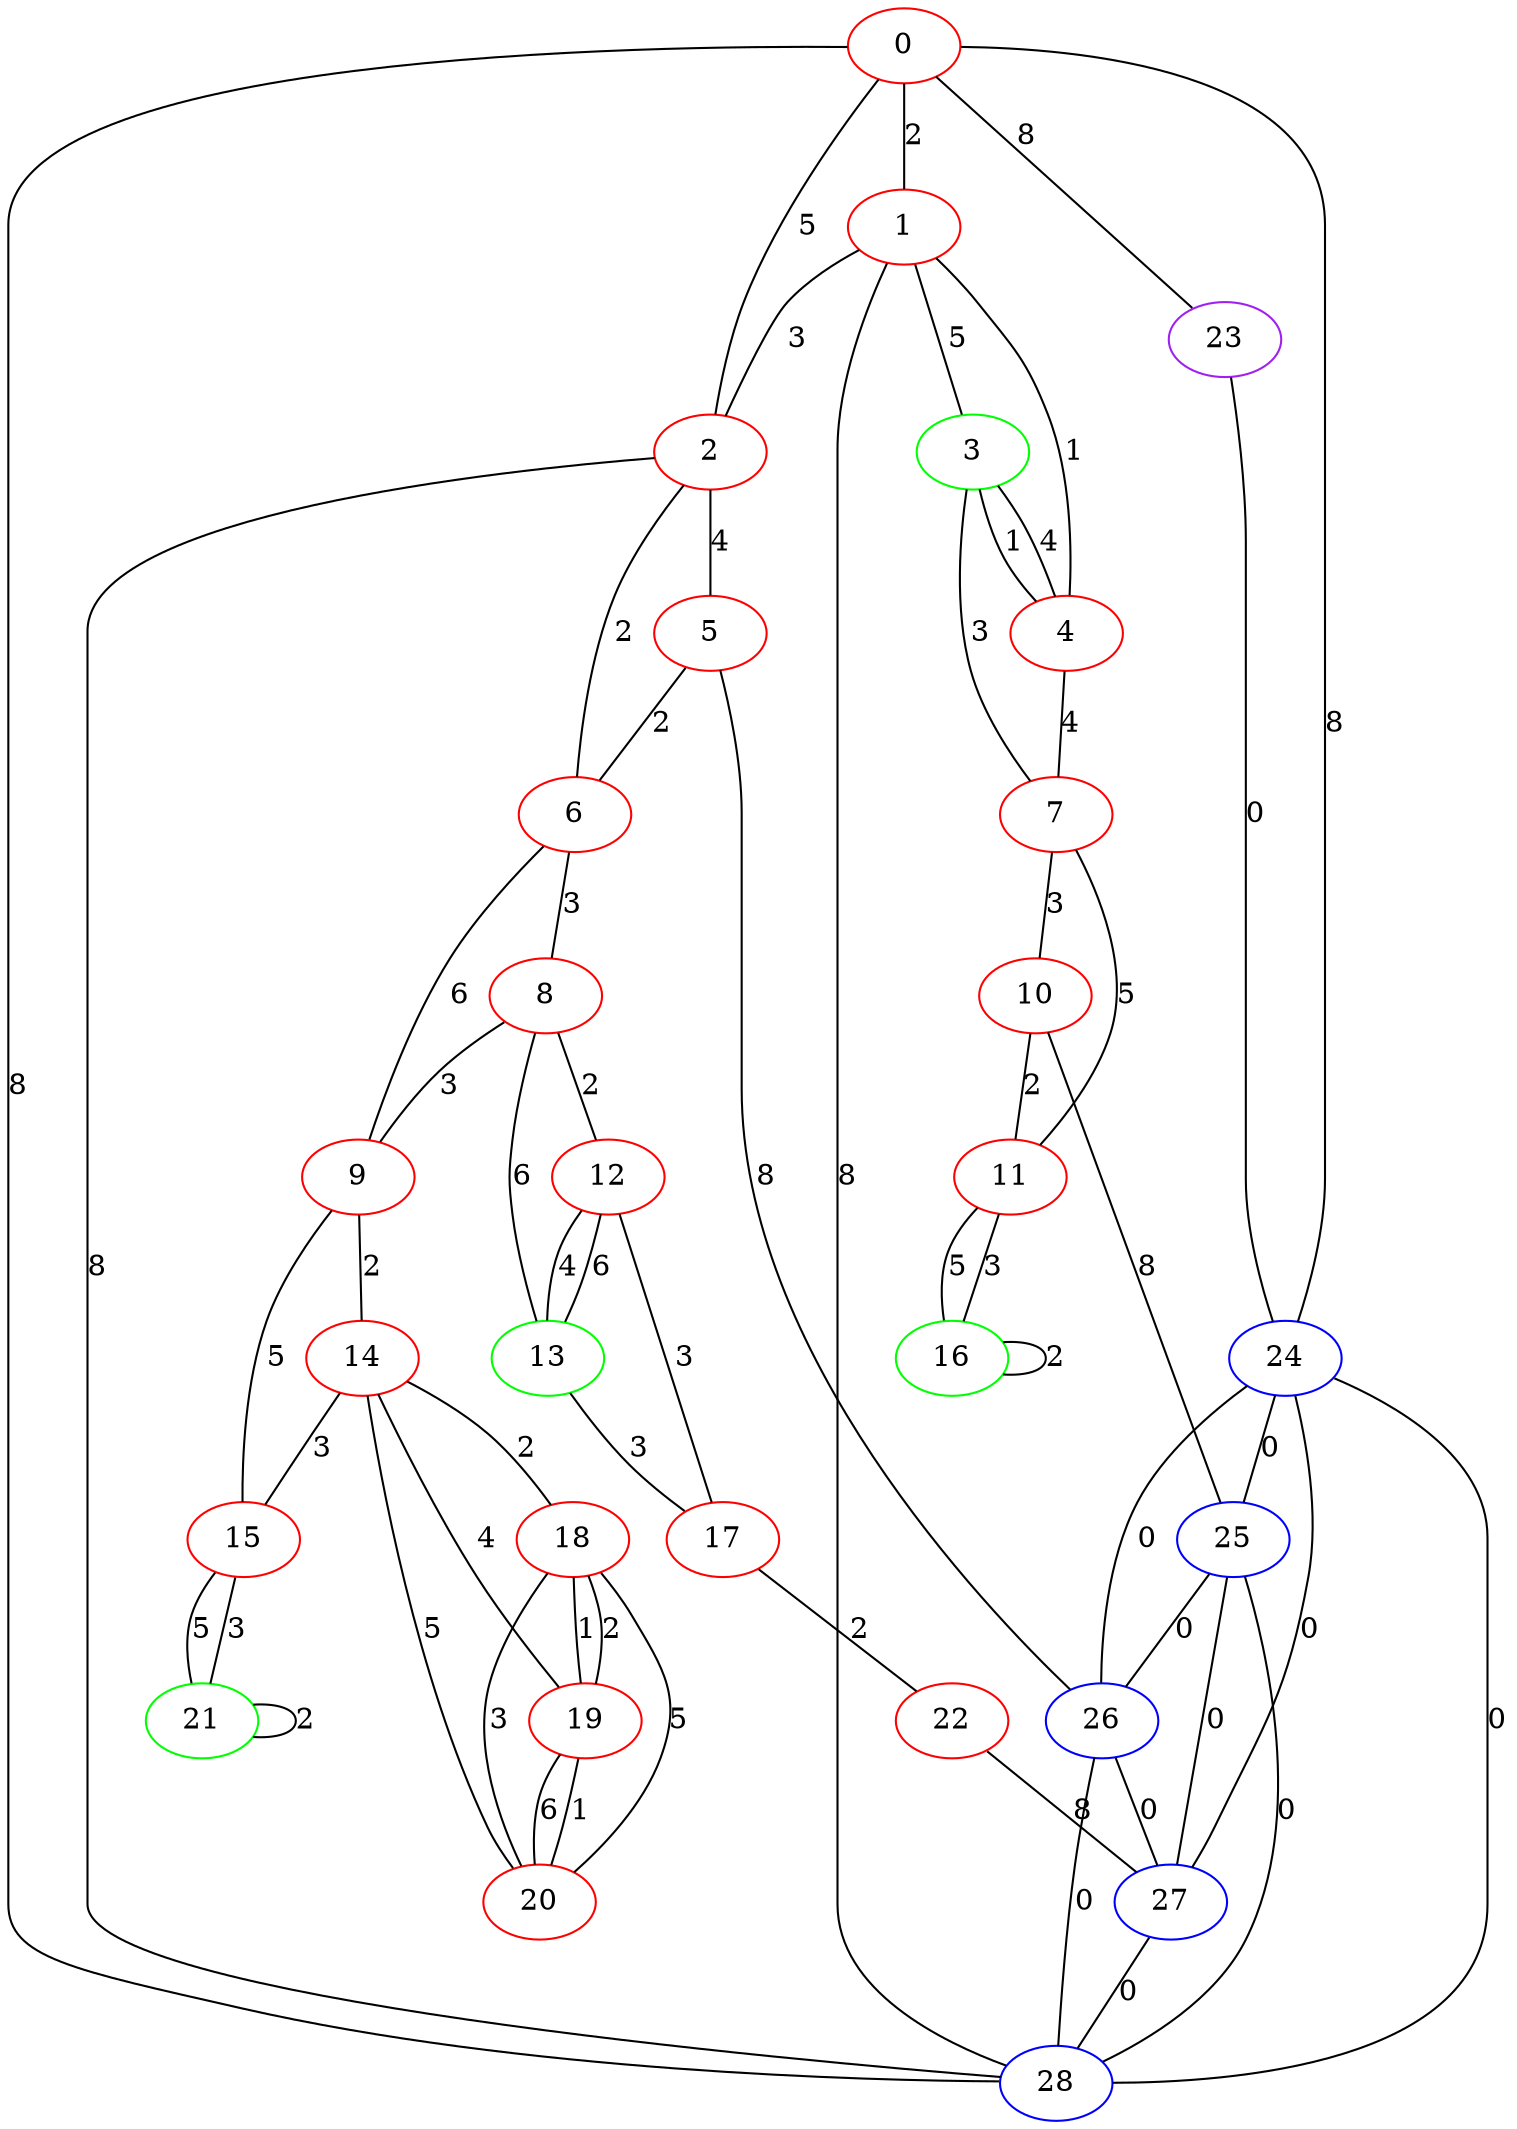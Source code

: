 graph "" {
0 [color=red, weight=1];
1 [color=red, weight=1];
2 [color=red, weight=1];
3 [color=green, weight=2];
4 [color=red, weight=1];
5 [color=red, weight=1];
6 [color=red, weight=1];
7 [color=red, weight=1];
8 [color=red, weight=1];
9 [color=red, weight=1];
10 [color=red, weight=1];
11 [color=red, weight=1];
12 [color=red, weight=1];
13 [color=green, weight=2];
14 [color=red, weight=1];
15 [color=red, weight=1];
16 [color=green, weight=2];
17 [color=red, weight=1];
18 [color=red, weight=1];
19 [color=red, weight=1];
20 [color=red, weight=1];
21 [color=green, weight=2];
22 [color=red, weight=1];
23 [color=purple, weight=4];
24 [color=blue, weight=3];
25 [color=blue, weight=3];
26 [color=blue, weight=3];
27 [color=blue, weight=3];
28 [color=blue, weight=3];
0 -- 24  [key=0, label=8];
0 -- 1  [key=0, label=2];
0 -- 2  [key=0, label=5];
0 -- 28  [key=0, label=8];
0 -- 23  [key=0, label=8];
1 -- 28  [key=0, label=8];
1 -- 2  [key=0, label=3];
1 -- 3  [key=0, label=5];
1 -- 4  [key=0, label=1];
2 -- 28  [key=0, label=8];
2 -- 5  [key=0, label=4];
2 -- 6  [key=0, label=2];
3 -- 4  [key=0, label=1];
3 -- 4  [key=1, label=4];
3 -- 7  [key=0, label=3];
4 -- 7  [key=0, label=4];
5 -- 26  [key=0, label=8];
5 -- 6  [key=0, label=2];
6 -- 8  [key=0, label=3];
6 -- 9  [key=0, label=6];
7 -- 10  [key=0, label=3];
7 -- 11  [key=0, label=5];
8 -- 9  [key=0, label=3];
8 -- 12  [key=0, label=2];
8 -- 13  [key=0, label=6];
9 -- 14  [key=0, label=2];
9 -- 15  [key=0, label=5];
10 -- 25  [key=0, label=8];
10 -- 11  [key=0, label=2];
11 -- 16  [key=0, label=3];
11 -- 16  [key=1, label=5];
12 -- 17  [key=0, label=3];
12 -- 13  [key=0, label=6];
12 -- 13  [key=1, label=4];
13 -- 17  [key=0, label=3];
14 -- 18  [key=0, label=2];
14 -- 19  [key=0, label=4];
14 -- 20  [key=0, label=5];
14 -- 15  [key=0, label=3];
15 -- 21  [key=0, label=3];
15 -- 21  [key=1, label=5];
16 -- 16  [key=0, label=2];
17 -- 22  [key=0, label=2];
18 -- 19  [key=0, label=2];
18 -- 19  [key=1, label=1];
18 -- 20  [key=0, label=3];
18 -- 20  [key=1, label=5];
19 -- 20  [key=0, label=1];
19 -- 20  [key=1, label=6];
21 -- 21  [key=0, label=2];
22 -- 27  [key=0, label=8];
23 -- 24  [key=0, label=0];
24 -- 25  [key=0, label=0];
24 -- 26  [key=0, label=0];
24 -- 27  [key=0, label=0];
24 -- 28  [key=0, label=0];
25 -- 26  [key=0, label=0];
25 -- 27  [key=0, label=0];
25 -- 28  [key=0, label=0];
26 -- 27  [key=0, label=0];
26 -- 28  [key=0, label=0];
27 -- 28  [key=0, label=0];
}

